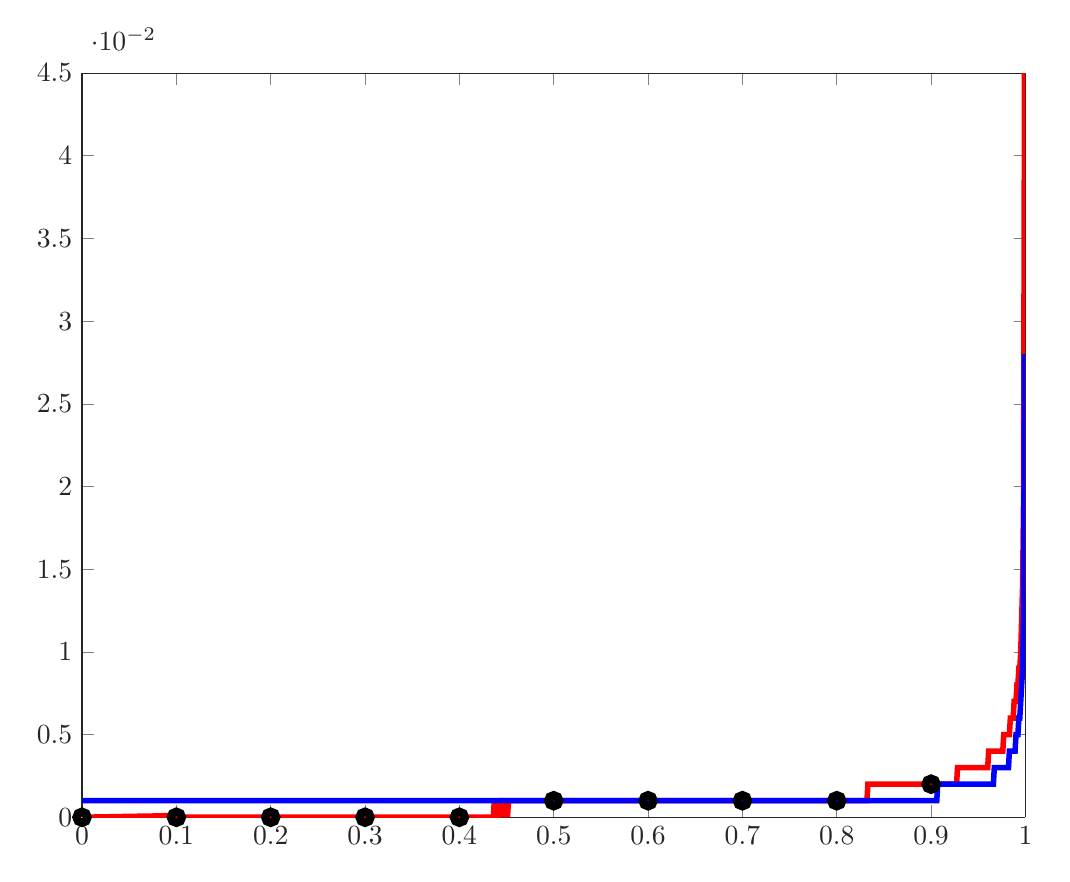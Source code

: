 % This file was created by matlab2tikz v0.4.7 running on MATLAB 8.5.
% Copyright (c) 2008--2014, Nico Schlömer <nico.schloemer@gmail.com>
% All rights reserved.
% Minimal pgfplots version: 1.3
% 
% The latest updates can be retrieved from
%   http://www.mathworks.com/matlabcentral/fileexchange/22022-matlab2tikz
% where you can also make suggestions and rate matlab2tikz.
% 
\begin{tikzpicture}

\begin{axis}[%
width=4.717in,
height=3.721in,
unbounded coords=jump,
scale only axis,
separate axis lines,
every outer x axis line/.append style={white!15!black},
every x tick label/.append style={font=\color{white!15!black}},
xmin=0,
xmax=1,
every outer y axis line/.append style={white!15!black},
every y tick label/.append style={font=\color{white!15!black}},
ymin=0,
ymax=0.045,
legend style={draw=white!15!black,fill=white,legend cell align=left}
]
\addplot [color=red,solid,line width=2.0pt,forget plot]
  table[row sep=crcr]{%
0	1.2e-06\\
0.001	2.5e-06\\
0.002	4.3e-06\\
0.003	4.4e-06\\
0.004	5.4e-06\\
0.005	8e-06\\
0.006	9e-06\\
0.007	9.3e-06\\
0.008	9.7e-06\\
0.009	1.09e-05\\
0.01	1.22e-05\\
0.011	1.24e-05\\
0.012	1.31e-05\\
0.013	1.5e-05\\
0.014	1.61e-05\\
0.015	1.61e-05\\
0.016	1.5e-05\\
0.017	2.16e-05\\
0.018	1.66e-05\\
0.019	2.03e-05\\
0.02	2.08e-05\\
0.021	2.42e-05\\
0.022	2.46e-05\\
0.023	2.74e-05\\
0.024	2.45e-05\\
0.025	2.49e-05\\
0.026	2.83e-05\\
0.027	2.57e-05\\
0.028	2.91e-05\\
0.029	3e-05\\
0.03	3.09e-05\\
0.031	3.26e-05\\
0.032	3.48e-05\\
0.033	3.75e-05\\
0.034	3.41e-05\\
0.035	3.71e-05\\
0.036	3.59e-05\\
0.037	3.67e-05\\
0.038	4.17e-05\\
0.039	3.99e-05\\
0.04	4.37e-05\\
0.041	4.3e-05\\
0.042	4.53e-05\\
0.043	4.49e-05\\
0.044	4.57e-05\\
0.045	4.9e-05\\
0.046	4.51e-05\\
0.047	4.85e-05\\
0.048	4.95e-05\\
0.049	5.27e-05\\
0.05	5.61e-05\\
0.051	4.94e-05\\
0.052	5.68e-05\\
0.053	5.51e-05\\
0.054	5.65e-05\\
0.055	5.74e-05\\
0.056	5.86e-05\\
0.057	5.98e-05\\
0.058	5.78e-05\\
0.059	6.26e-05\\
0.06	6.23e-05\\
0.061	6.51e-05\\
0.062	6.54e-05\\
0.063	6.5e-05\\
0.064	6.35e-05\\
0.065	6.47e-05\\
0.066	7.17e-05\\
0.067	7.34e-05\\
0.068	6.9e-05\\
0.069	6.82e-05\\
0.07	7.02e-05\\
0.071	7.01e-05\\
0.072	7.22e-05\\
0.073	7.28e-05\\
0.074	7.06e-05\\
0.075	7.48e-05\\
0.076	8.19e-05\\
0.077	7.97e-05\\
0.078	8.21e-05\\
0.079	8.13e-05\\
0.08	8.42e-05\\
0.081	8.39e-05\\
0.082	8.13e-05\\
0.083	8.3e-05\\
0.084	8.54e-05\\
0.085	8.67e-05\\
0.086	8.88e-05\\
0.087	9.09e-05\\
0.088	9.07e-05\\
0.089	9.64e-05\\
0.09	9.06e-05\\
0.091	9.57e-05\\
0.092	9.25e-05\\
0.093	9.38e-05\\
0.094	9.69e-05\\
0.095	9.85e-05\\
0.096	9.72e-05\\
0.097	0.0\\
0.098	9.67e-05\\
0.099	0.0\\
0.1	0.0\\
0.101	0.0\\
0.102	0.0\\
0.103	0.0\\
0.104	0.0\\
0.105	0.0\\
0.106	0.0\\
0.107	0.0\\
0.108	0.0\\
0.109	0.0\\
0.11	0.0\\
0.111	0.0\\
0.112	0.0\\
0.113	0.0\\
0.114	0.0\\
0.115	0.0\\
0.116	0.0\\
0.117	0.0\\
0.118	0.0\\
0.119	0.0\\
0.12	0.0\\
0.121	0.0\\
0.122	0.0\\
0.123	0.0\\
0.124	0.0\\
0.125	0.0\\
0.126	0.0\\
0.127	0.0\\
0.128	0.0\\
0.129	0.0\\
0.13	0.0\\
0.131	0.0\\
0.132	0.0\\
0.133	0.0\\
0.134	0.0\\
0.135	0.0\\
0.136	0.0\\
0.137	0.0\\
0.138	0.0\\
0.139	0.0\\
0.14	0.0\\
0.141	0.0\\
0.142	0.0\\
0.143	0.0\\
0.144	0.0\\
0.145	0.0\\
0.146	0.0\\
0.147	0.0\\
0.148	0.0\\
0.149	0.0\\
0.15	0.0\\
0.151	0.0\\
0.152	0.0\\
0.153	0.0\\
0.154	0.0\\
0.155	0.0\\
0.156	0.0\\
0.157	0.0\\
0.158	0.0\\
0.159	0.0\\
0.16	0.0\\
0.161	0.0\\
0.162	0.0\\
0.163	0.0\\
0.164	0.0\\
0.165	0.0\\
0.166	0.0\\
0.167	0.0\\
0.168	0.0\\
0.169	0.0\\
0.17	0.0\\
0.171	0.0\\
0.172	0.0\\
0.173	0.0\\
0.174	0.0\\
0.175	0.0\\
0.176	0.0\\
0.177	0.0\\
0.178	0.0\\
0.179	0.0\\
0.18	0.0\\
0.181	0.0\\
0.182	0.0\\
0.183	0.0\\
0.184	0.0\\
0.185	0.0\\
0.186	0.0\\
0.187	0.0\\
0.188	0.0\\
0.189	0.0\\
0.19	0.0\\
0.191	0.0\\
0.192	0.0\\
0.193	0.0\\
0.194	0.0\\
0.195	0.0\\
0.196	0.0\\
0.197	0.0\\
0.198	0.0\\
0.199	0.0\\
0.2	0.0\\
0.201	0.0\\
0.202	0.0\\
0.203	0.0\\
0.204	0.0\\
0.205	0.0\\
0.206	0.0\\
0.207	0.0\\
0.208	0.0\\
0.209	0.0\\
0.21	0.0\\
0.211	0.0\\
0.212	0.0\\
0.213	0.0\\
0.214	0.0\\
0.215	0.0\\
0.216	0.0\\
0.217	0.0\\
0.218	0.0\\
0.219	0.0\\
0.22	0.0\\
0.221	0.0\\
0.222	0.0\\
0.223	0.0\\
0.224	0.0\\
0.225	0.0\\
0.226	0.0\\
0.227	0.0\\
0.228	0.0\\
0.229	0.0\\
0.23	0.0\\
0.231	0.0\\
0.232	0.0\\
0.233	0.0\\
0.234	0.0\\
0.235	0.0\\
0.236	0.0\\
0.237	0.0\\
0.238	0.0\\
0.239	0.0\\
0.24	0.0\\
0.241	0.0\\
0.242	0.0\\
0.243	0.0\\
0.244	0.0\\
0.245	0.0\\
0.246	0.0\\
0.247	0.0\\
0.248	0.0\\
0.249	0.0\\
0.25	0.0\\
0.251	0.0\\
0.252	0.0\\
0.253	0.0\\
0.254	0.0\\
0.255	0.0\\
0.256	0.0\\
0.257	0.0\\
0.258	0.0\\
0.259	0.0\\
0.26	0.0\\
0.261	0.0\\
0.262	0.0\\
0.263	0.0\\
0.264	0.0\\
0.265	0.0\\
0.266	0.0\\
0.267	0.0\\
0.268	0.0\\
0.269	0.0\\
0.27	0.0\\
0.271	0.0\\
0.272	0.0\\
0.273	0.0\\
0.274	0.0\\
0.275	0.0\\
0.276	0.0\\
0.277	0.0\\
0.278	0.0\\
0.279	0.0\\
0.28	0.0\\
0.281	0.0\\
0.282	0.0\\
0.283	0.0\\
0.284	0.0\\
0.285	0.0\\
0.286	0.0\\
0.287	0.0\\
0.288	0.0\\
0.289	0.0\\
0.29	0.0\\
0.291	0.0\\
0.292	0.0\\
0.293	0.0\\
0.294	0.0\\
0.295	0.0\\
0.296	0.0\\
0.297	0.0\\
0.298	0.0\\
0.299	0.0\\
0.3	0.0\\
0.301	0.0\\
0.302	0.0\\
0.303	0.0\\
0.304	0.0\\
0.305	0.0\\
0.306	0.0\\
0.307	0.0\\
0.308	0.0\\
0.309	0.0\\
0.31	0.0\\
0.311	0.0\\
0.312	0.0\\
0.313	0.0\\
0.314	0.0\\
0.315	0.0\\
0.316	0.0\\
0.317	0.0\\
0.318	0.0\\
0.319	0.0\\
0.32	0.0\\
0.321	0.0\\
0.322	0.0\\
0.323	0.0\\
0.324	0.0\\
0.325	0.0\\
0.326	0.0\\
0.327	0.0\\
0.328	0.0\\
0.329	0.0\\
0.33	0.0\\
0.331	0.0\\
0.332	0.0\\
0.333	0.0\\
0.334	0.0\\
0.335	0.0\\
0.336	0.0\\
0.337	0.0\\
0.338	0.0\\
0.339	0.0\\
0.34	0.0\\
0.341	0.0\\
0.342	0.0\\
0.343	0.0\\
0.344	0.0\\
0.345	0.0\\
0.346	0.0\\
0.347	0.0\\
0.348	0.0\\
0.349	0.0\\
0.35	0.0\\
0.351	0.0\\
0.352	0.0\\
0.353	0.0\\
0.354	0.0\\
0.355	0.0\\
0.356	0.0\\
0.357	0.0\\
0.358	0.0\\
0.359	0.0\\
0.36	0.0\\
0.361	0.0\\
0.362	0.0\\
0.363	0.0\\
0.364	0.0\\
0.365	0.0\\
0.366	0.0\\
0.367	0.0\\
0.368	0.0\\
0.369	0.0\\
0.37	0.0\\
0.371	0.0\\
0.372	0.0\\
0.373	0.0\\
0.374	0.0\\
0.375	0.0\\
0.376	0.0\\
0.377	0.0\\
0.378	0.0\\
0.379	0.0\\
0.38	0.0\\
0.381	0.0\\
0.382	0.0\\
0.383	0.0\\
0.384	0.0\\
0.385	0.0\\
0.386	0.0\\
0.387	0.0\\
0.388	0.0\\
0.389	0.0\\
0.39	0.0\\
0.391	0.0\\
0.392	0.0\\
0.393	0.0\\
0.394	0.0\\
0.395	0.0\\
0.396	0.0\\
0.397	0.0\\
0.398	0.0\\
0.399	0.0\\
0.4	0.0\\
0.401	0.0\\
0.402	0.0\\
0.403	0.0\\
0.404	0.0\\
0.405	0.0\\
0.406	0.0\\
0.407	0.0\\
0.408	0.0\\
0.409	0.0\\
0.41	0.0\\
0.411	0.0\\
0.412	0.0\\
0.413	0.0\\
0.414	0.0\\
0.415	0.0\\
0.416	0.0\\
0.417	0.0\\
0.418	0.0\\
0.419	0.0\\
0.42	0.0\\
0.421	0.0\\
0.422	0.0\\
0.423	0.0\\
0.424	0.0\\
0.425	0.0\\
0.426	0.0\\
0.427	0.0\\
0.428	0.0\\
0.429	0.0\\
0.43	0.0\\
0.431	0.0\\
0.432	0.0\\
0.433	0.0\\
0.434	0.0\\
0.435	0.0\\
0.436	0.0\\
0.437	0.001\\
0.438	0.0\\
0.439	0.0\\
0.44	0.0\\
0.441	0.001\\
0.442	0.0\\
0.443	0.001\\
0.444	0.001\\
0.445	0.001\\
0.446	0.0\\
0.447	0.001\\
0.448	0.0\\
0.449	0.001\\
0.45	0.001\\
0.451	0.0\\
0.452	0.001\\
0.453	0.001\\
0.454	0.001\\
0.455	0.001\\
0.456	0.001\\
0.457	0.001\\
0.458	0.001\\
0.459	0.001\\
0.46	0.001\\
0.461	0.001\\
0.462	0.001\\
0.463	0.001\\
0.464	0.001\\
0.465	0.001\\
0.466	0.001\\
0.467	0.001\\
0.468	0.001\\
0.469	0.001\\
0.47	0.001\\
0.471	0.001\\
0.472	0.001\\
0.473	0.001\\
0.474	0.001\\
0.475	0.001\\
0.476	0.001\\
0.477	0.001\\
0.478	0.001\\
0.479	0.001\\
0.48	0.001\\
0.481	0.001\\
0.482	0.001\\
0.483	0.001\\
0.484	0.001\\
0.485	0.001\\
0.486	0.001\\
0.487	0.001\\
0.488	0.001\\
0.489	0.001\\
0.49	0.001\\
0.491	0.001\\
0.492	0.001\\
0.493	0.001\\
0.494	0.001\\
0.495	0.001\\
0.496	0.001\\
0.497	0.001\\
0.498	0.001\\
0.499	0.001\\
0.5	0.001\\
0.501	0.001\\
0.502	0.001\\
0.503	0.001\\
0.504	0.001\\
0.505	0.001\\
0.506	0.001\\
0.507	0.001\\
0.508	0.001\\
0.509	0.001\\
0.51	0.001\\
0.511	0.001\\
0.512	0.001\\
0.513	0.001\\
0.514	0.001\\
0.515	0.001\\
0.516	0.001\\
0.517	0.001\\
0.518	0.001\\
0.519	0.001\\
0.52	0.001\\
0.521	0.001\\
0.522	0.001\\
0.523	0.001\\
0.524	0.001\\
0.525	0.001\\
0.526	0.001\\
0.527	0.001\\
0.528	0.001\\
0.529	0.001\\
0.53	0.001\\
0.531	0.001\\
0.532	0.001\\
0.533	0.001\\
0.534	0.001\\
0.535	0.001\\
0.536	0.001\\
0.537	0.001\\
0.538	0.001\\
0.539	0.001\\
0.54	0.001\\
0.541	0.001\\
0.542	0.001\\
0.543	0.001\\
0.544	0.001\\
0.545	0.001\\
0.546	0.001\\
0.547	0.001\\
0.548	0.001\\
0.549	0.001\\
0.55	0.001\\
0.551	0.001\\
0.552	0.001\\
0.553	0.001\\
0.554	0.001\\
0.555	0.001\\
0.556	0.001\\
0.557	0.001\\
0.558	0.001\\
0.559	0.001\\
0.56	0.001\\
0.561	0.001\\
0.562	0.001\\
0.563	0.001\\
0.564	0.001\\
0.565	0.001\\
0.566	0.001\\
0.567	0.001\\
0.568	0.001\\
0.569	0.001\\
0.57	0.001\\
0.571	0.001\\
0.572	0.001\\
0.573	0.001\\
0.574	0.001\\
0.575	0.001\\
0.576	0.001\\
0.577	0.001\\
0.578	0.001\\
0.579	0.001\\
0.58	0.001\\
0.581	0.001\\
0.582	0.001\\
0.583	0.001\\
0.584	0.001\\
0.585	0.001\\
0.586	0.001\\
0.587	0.001\\
0.588	0.001\\
0.589	0.001\\
0.59	0.001\\
0.591	0.001\\
0.592	0.001\\
0.593	0.001\\
0.594	0.001\\
0.595	0.001\\
0.596	0.001\\
0.597	0.001\\
0.598	0.001\\
0.599	0.001\\
0.6	0.001\\
0.601	0.001\\
0.602	0.001\\
0.603	0.001\\
0.604	0.001\\
0.605	0.001\\
0.606	0.001\\
0.607	0.001\\
0.608	0.001\\
0.609	0.001\\
0.61	0.001\\
0.611	0.001\\
0.612	0.001\\
0.613	0.001\\
0.614	0.001\\
0.615	0.001\\
0.616	0.001\\
0.617	0.001\\
0.618	0.001\\
0.619	0.001\\
0.62	0.001\\
0.621	0.001\\
0.622	0.001\\
0.623	0.001\\
0.624	0.001\\
0.625	0.001\\
0.626	0.001\\
0.627	0.001\\
0.628	0.001\\
0.629	0.001\\
0.63	0.001\\
0.631	0.001\\
0.632	0.001\\
0.633	0.001\\
0.634	0.001\\
0.635	0.001\\
0.636	0.001\\
0.637	0.001\\
0.638	0.001\\
0.639	0.001\\
0.64	0.001\\
0.641	0.001\\
0.642	0.001\\
0.643	0.001\\
0.644	0.001\\
0.645	0.001\\
0.646	0.001\\
0.647	0.001\\
0.648	0.001\\
0.649	0.001\\
0.65	0.001\\
0.651	0.001\\
0.652	0.001\\
0.653	0.001\\
0.654	0.001\\
0.655	0.001\\
0.656	0.001\\
0.657	0.001\\
0.658	0.001\\
0.659	0.001\\
0.66	0.001\\
0.661	0.001\\
0.662	0.001\\
0.663	0.001\\
0.664	0.001\\
0.665	0.001\\
0.666	0.001\\
0.667	0.001\\
0.668	0.001\\
0.669	0.001\\
0.67	0.001\\
0.671	0.001\\
0.672	0.001\\
0.673	0.001\\
0.674	0.001\\
0.675	0.001\\
0.676	0.001\\
0.677	0.001\\
0.678	0.001\\
0.679	0.001\\
0.68	0.001\\
0.681	0.001\\
0.682	0.001\\
0.683	0.001\\
0.684	0.001\\
0.685	0.001\\
0.686	0.001\\
0.687	0.001\\
0.688	0.001\\
0.689	0.001\\
0.69	0.001\\
0.691	0.001\\
0.692	0.001\\
0.693	0.001\\
0.694	0.001\\
0.695	0.001\\
0.696	0.001\\
0.697	0.001\\
0.698	0.001\\
0.699	0.001\\
0.7	0.001\\
0.701	0.001\\
0.702	0.001\\
0.703	0.001\\
0.704	0.001\\
0.705	0.001\\
0.706	0.001\\
0.707	0.001\\
0.708	0.001\\
0.709	0.001\\
0.71	0.001\\
0.711	0.001\\
0.712	0.001\\
0.713	0.001\\
0.714	0.001\\
0.715	0.001\\
0.716	0.001\\
0.717	0.001\\
0.718	0.001\\
0.719	0.001\\
0.72	0.001\\
0.721	0.001\\
0.722	0.001\\
0.723	0.001\\
0.724	0.001\\
0.725	0.001\\
0.726	0.001\\
0.727	0.001\\
0.728	0.001\\
0.729	0.001\\
0.73	0.001\\
0.731	0.001\\
0.732	0.001\\
0.733	0.001\\
0.734	0.001\\
0.735	0.001\\
0.736	0.001\\
0.737	0.001\\
0.738	0.001\\
0.739	0.001\\
0.74	0.001\\
0.741	0.001\\
0.742	0.001\\
0.743	0.001\\
0.744	0.001\\
0.745	0.001\\
0.746	0.001\\
0.747	0.001\\
0.748	0.001\\
0.749	0.001\\
0.75	0.001\\
0.751	0.001\\
0.752	0.001\\
0.753	0.001\\
0.754	0.001\\
0.755	0.001\\
0.756	0.001\\
0.757	0.001\\
0.758	0.001\\
0.759	0.001\\
0.76	0.001\\
0.761	0.001\\
0.762	0.001\\
0.763	0.001\\
0.764	0.001\\
0.765	0.001\\
0.766	0.001\\
0.767	0.001\\
0.768	0.001\\
0.769	0.001\\
0.77	0.001\\
0.771	0.001\\
0.772	0.001\\
0.773	0.001\\
0.774	0.001\\
0.775	0.001\\
0.776	0.001\\
0.777	0.001\\
0.778	0.001\\
0.779	0.001\\
0.78	0.001\\
0.781	0.001\\
0.782	0.001\\
0.783	0.001\\
0.784	0.001\\
0.785	0.001\\
0.786	0.001\\
0.787	0.001\\
0.788	0.001\\
0.789	0.001\\
0.79	0.001\\
0.791	0.001\\
0.792	0.001\\
0.793	0.001\\
0.794	0.001\\
0.795	0.001\\
0.796	0.001\\
0.797	0.001\\
0.798	0.001\\
0.799	0.001\\
0.8	0.001\\
0.801	0.001\\
0.802	0.001\\
0.803	0.001\\
0.804	0.001\\
0.805	0.001\\
0.806	0.001\\
0.807	0.001\\
0.808	0.001\\
0.809	0.001\\
0.81	0.001\\
0.811	0.001\\
0.812	0.001\\
0.813	0.001\\
0.814	0.001\\
0.815	0.001\\
0.816	0.001\\
0.817	0.001\\
0.818	0.001\\
0.819	0.001\\
0.82	0.001\\
0.821	0.001\\
0.822	0.001\\
0.823	0.001\\
0.824	0.001\\
0.825	0.001\\
0.826	0.001\\
0.827	0.001\\
0.828	0.001\\
0.829	0.001\\
0.83	0.001\\
0.831	0.001\\
0.832	0.001\\
0.833	0.002\\
0.834	0.002\\
0.835	0.002\\
0.836	0.002\\
0.837	0.002\\
0.838	0.002\\
0.839	0.002\\
0.84	0.002\\
0.841	0.002\\
0.842	0.002\\
0.843	0.002\\
0.844	0.002\\
0.845	0.002\\
0.846	0.002\\
0.847	0.002\\
0.848	0.002\\
0.849	0.002\\
0.85	0.002\\
0.851	0.002\\
0.852	0.002\\
0.853	0.002\\
0.854	0.002\\
0.855	0.002\\
0.856	0.002\\
0.857	0.002\\
0.858	0.002\\
0.859	0.002\\
0.86	0.002\\
0.861	0.002\\
0.862	0.002\\
0.863	0.002\\
0.864	0.002\\
0.865	0.002\\
0.866	0.002\\
0.867	0.002\\
0.868	0.002\\
0.869	0.002\\
0.87	0.002\\
0.871	0.002\\
0.872	0.002\\
0.873	0.002\\
0.874	0.002\\
0.875	0.002\\
0.876	0.002\\
0.877	0.002\\
0.878	0.002\\
0.879	0.002\\
0.88	0.002\\
0.881	0.002\\
0.882	0.002\\
0.883	0.002\\
0.884	0.002\\
0.885	0.002\\
0.886	0.002\\
0.887	0.002\\
0.888	0.002\\
0.889	0.002\\
0.89	0.002\\
0.891	0.002\\
0.892	0.002\\
0.893	0.002\\
0.894	0.002\\
0.895	0.002\\
0.896	0.002\\
0.897	0.002\\
0.898	0.002\\
0.899	0.002\\
0.9	0.002\\
0.901	0.002\\
0.902	0.002\\
0.903	0.002\\
0.904	0.002\\
0.905	0.002\\
0.906	0.002\\
0.907	0.002\\
0.908	0.002\\
0.909	0.002\\
0.91	0.002\\
0.911	0.002\\
0.912	0.002\\
0.913	0.002\\
0.914	0.002\\
0.915	0.002\\
0.916	0.002\\
0.917	0.002\\
0.918	0.002\\
0.919	0.002\\
0.92	0.002\\
0.921	0.002\\
0.922	0.002\\
0.923	0.002\\
0.924	0.002\\
0.925	0.002\\
0.926	0.002\\
0.927	0.002\\
0.928	0.003\\
0.929	0.003\\
0.93	0.003\\
0.931	0.003\\
0.932	0.003\\
0.933	0.003\\
0.934	0.003\\
0.935	0.003\\
0.936	0.003\\
0.937	0.003\\
0.938	0.003\\
0.939	0.003\\
0.94	0.003\\
0.941	0.003\\
0.942	0.003\\
0.943	0.003\\
0.944	0.003\\
0.945	0.003\\
0.946	0.003\\
0.947	0.003\\
0.948	0.003\\
0.949	0.003\\
0.95	0.003\\
0.951	0.003\\
0.952	0.003\\
0.953	0.003\\
0.954	0.003\\
0.955	0.003\\
0.956	0.003\\
0.957	0.003\\
0.958	0.003\\
0.959	0.003\\
0.96	0.003\\
0.961	0.004\\
0.962	0.004\\
0.963	0.004\\
0.964	0.004\\
0.965	0.004\\
0.966	0.004\\
0.967	0.004\\
0.968	0.004\\
0.969	0.004\\
0.97	0.004\\
0.971	0.004\\
0.972	0.004\\
0.973	0.004\\
0.974	0.004\\
0.975	0.004\\
0.976	0.004\\
0.977	0.005\\
0.978	0.005\\
0.979	0.005\\
0.98	0.005\\
0.981	0.005\\
0.982	0.005\\
0.983	0.005\\
0.984	0.006\\
0.985	0.006\\
0.986	0.006\\
0.987	0.006\\
0.988	0.007\\
0.989	0.007\\
0.99	0.007\\
0.991	0.008\\
0.992	0.008\\
0.993	0.009\\
0.994	0.009\\
0.995	0.01\\
0.996	0.012\\
0.997	0.014\\
0.998	0.019\\
0.999	0.045\\
};
\addplot [color=blue,solid,line width=2.0pt,forget plot]
  table[row sep=crcr]{%
0	0.001\\
0.001	0.001\\
0.002	0.001\\
0.003	0.001\\
0.004	0.001\\
0.005	0.001\\
0.006	0.001\\
0.007	0.001\\
0.008	0.001\\
0.009	0.001\\
0.01	0.001\\
0.011	0.001\\
0.012	0.001\\
0.013	0.001\\
0.014	0.001\\
0.015	0.001\\
0.016	0.001\\
0.017	0.001\\
0.018	0.001\\
0.019	0.001\\
0.02	0.001\\
0.021	0.001\\
0.022	0.001\\
0.023	0.001\\
0.024	0.001\\
0.025	0.001\\
0.026	0.001\\
0.027	0.001\\
0.028	0.001\\
0.029	0.001\\
0.03	0.001\\
0.031	0.001\\
0.032	0.001\\
0.033	0.001\\
0.034	0.001\\
0.035	0.001\\
0.036	0.001\\
0.037	0.001\\
0.038	0.001\\
0.039	0.001\\
0.04	0.001\\
0.041	0.001\\
0.042	0.001\\
0.043	0.001\\
0.044	0.001\\
0.045	0.001\\
0.046	0.001\\
0.047	0.001\\
0.048	0.001\\
0.049	0.001\\
0.05	0.001\\
0.051	0.001\\
0.052	0.001\\
0.053	0.001\\
0.054	0.001\\
0.055	0.001\\
0.056	0.001\\
0.057	0.001\\
0.058	0.001\\
0.059	0.001\\
0.06	0.001\\
0.061	0.001\\
0.062	0.001\\
0.063	0.001\\
0.064	0.001\\
0.065	0.001\\
0.066	0.001\\
0.067	0.001\\
0.068	0.001\\
0.069	0.001\\
0.07	0.001\\
0.071	0.001\\
0.072	0.001\\
0.073	0.001\\
0.074	0.001\\
0.075	0.001\\
0.076	0.001\\
0.077	0.001\\
0.078	0.001\\
0.079	0.001\\
0.08	0.001\\
0.081	0.001\\
0.082	0.001\\
0.083	0.001\\
0.084	0.001\\
0.085	0.001\\
0.086	0.001\\
0.087	0.001\\
0.088	0.001\\
0.089	0.001\\
0.09	0.001\\
0.091	0.001\\
0.092	0.001\\
0.093	0.001\\
0.094	0.001\\
0.095	0.001\\
0.096	0.001\\
0.097	0.001\\
0.098	0.001\\
0.099	0.001\\
0.1	0.001\\
0.101	0.001\\
0.102	0.001\\
0.103	0.001\\
0.104	0.001\\
0.105	0.001\\
0.106	0.001\\
0.107	0.001\\
0.108	0.001\\
0.109	0.001\\
0.11	0.001\\
0.111	0.001\\
0.112	0.001\\
0.113	0.001\\
0.114	0.001\\
0.115	0.001\\
0.116	0.001\\
0.117	0.001\\
0.118	0.001\\
0.119	0.001\\
0.12	0.001\\
0.121	0.001\\
0.122	0.001\\
0.123	0.001\\
0.124	0.001\\
0.125	0.001\\
0.126	0.001\\
0.127	0.001\\
0.128	0.001\\
0.129	0.001\\
0.13	0.001\\
0.131	0.001\\
0.132	0.001\\
0.133	0.001\\
0.134	0.001\\
0.135	0.001\\
0.136	0.001\\
0.137	0.001\\
0.138	0.001\\
0.139	0.001\\
0.14	0.001\\
0.141	0.001\\
0.142	0.001\\
0.143	0.001\\
0.144	0.001\\
0.145	0.001\\
0.146	0.001\\
0.147	0.001\\
0.148	0.001\\
0.149	0.001\\
0.15	0.001\\
0.151	0.001\\
0.152	0.001\\
0.153	0.001\\
0.154	0.001\\
0.155	0.001\\
0.156	0.001\\
0.157	0.001\\
0.158	0.001\\
0.159	0.001\\
0.16	0.001\\
0.161	0.001\\
0.162	0.001\\
0.163	0.001\\
0.164	0.001\\
0.165	0.001\\
0.166	0.001\\
0.167	0.001\\
0.168	0.001\\
0.169	0.001\\
0.17	0.001\\
0.171	0.001\\
0.172	0.001\\
0.173	0.001\\
0.174	0.001\\
0.175	0.001\\
0.176	0.001\\
0.177	0.001\\
0.178	0.001\\
0.179	0.001\\
0.18	0.001\\
0.181	0.001\\
0.182	0.001\\
0.183	0.001\\
0.184	0.001\\
0.185	0.001\\
0.186	0.001\\
0.187	0.001\\
0.188	0.001\\
0.189	0.001\\
0.19	0.001\\
0.191	0.001\\
0.192	0.001\\
0.193	0.001\\
0.194	0.001\\
0.195	0.001\\
0.196	0.001\\
0.197	0.001\\
0.198	0.001\\
0.199	0.001\\
0.2	0.001\\
0.201	0.001\\
0.202	0.001\\
0.203	0.001\\
0.204	0.001\\
0.205	0.001\\
0.206	0.001\\
0.207	0.001\\
0.208	0.001\\
0.209	0.001\\
0.21	0.001\\
0.211	0.001\\
0.212	0.001\\
0.213	0.001\\
0.214	0.001\\
0.215	0.001\\
0.216	0.001\\
0.217	0.001\\
0.218	0.001\\
0.219	0.001\\
0.22	0.001\\
0.221	0.001\\
0.222	0.001\\
0.223	0.001\\
0.224	0.001\\
0.225	0.001\\
0.226	0.001\\
0.227	0.001\\
0.228	0.001\\
0.229	0.001\\
0.23	0.001\\
0.231	0.001\\
0.232	0.001\\
0.233	0.001\\
0.234	0.001\\
0.235	0.001\\
0.236	0.001\\
0.237	0.001\\
0.238	0.001\\
0.239	0.001\\
0.24	0.001\\
0.241	0.001\\
0.242	0.001\\
0.243	0.001\\
0.244	0.001\\
0.245	0.001\\
0.246	0.001\\
0.247	0.001\\
0.248	0.001\\
0.249	0.001\\
0.25	0.001\\
0.251	0.001\\
0.252	0.001\\
0.253	0.001\\
0.254	0.001\\
0.255	0.001\\
0.256	0.001\\
0.257	0.001\\
0.258	0.001\\
0.259	0.001\\
0.26	0.001\\
0.261	0.001\\
0.262	0.001\\
0.263	0.001\\
0.264	0.001\\
0.265	0.001\\
0.266	0.001\\
0.267	0.001\\
0.268	0.001\\
0.269	0.001\\
0.27	0.001\\
0.271	0.001\\
0.272	0.001\\
0.273	0.001\\
0.274	0.001\\
0.275	0.001\\
0.276	0.001\\
0.277	0.001\\
0.278	0.001\\
0.279	0.001\\
0.28	0.001\\
0.281	0.001\\
0.282	0.001\\
0.283	0.001\\
0.284	0.001\\
0.285	0.001\\
0.286	0.001\\
0.287	0.001\\
0.288	0.001\\
0.289	0.001\\
0.29	0.001\\
0.291	0.001\\
0.292	0.001\\
0.293	0.001\\
0.294	0.001\\
0.295	0.001\\
0.296	0.001\\
0.297	0.001\\
0.298	0.001\\
0.299	0.001\\
0.3	0.001\\
0.301	0.001\\
0.302	0.001\\
0.303	0.001\\
0.304	0.001\\
0.305	0.001\\
0.306	0.001\\
0.307	0.001\\
0.308	0.001\\
0.309	0.001\\
0.31	0.001\\
0.311	0.001\\
0.312	0.001\\
0.313	0.001\\
0.314	0.001\\
0.315	0.001\\
0.316	0.001\\
0.317	0.001\\
0.318	0.001\\
0.319	0.001\\
0.32	0.001\\
0.321	0.001\\
0.322	0.001\\
0.323	0.001\\
0.324	0.001\\
0.325	0.001\\
0.326	0.001\\
0.327	0.001\\
0.328	0.001\\
0.329	0.001\\
0.33	0.001\\
0.331	0.001\\
0.332	0.001\\
0.333	0.001\\
0.334	0.001\\
0.335	0.001\\
0.336	0.001\\
0.337	0.001\\
0.338	0.001\\
0.339	0.001\\
0.34	0.001\\
0.341	0.001\\
0.342	0.001\\
0.343	0.001\\
0.344	0.001\\
0.345	0.001\\
0.346	0.001\\
0.347	0.001\\
0.348	0.001\\
0.349	0.001\\
0.35	0.001\\
0.351	0.001\\
0.352	0.001\\
0.353	0.001\\
0.354	0.001\\
0.355	0.001\\
0.356	0.001\\
0.357	0.001\\
0.358	0.001\\
0.359	0.001\\
0.36	0.001\\
0.361	0.001\\
0.362	0.001\\
0.363	0.001\\
0.364	0.001\\
0.365	0.001\\
0.366	0.001\\
0.367	0.001\\
0.368	0.001\\
0.369	0.001\\
0.37	0.001\\
0.371	0.001\\
0.372	0.001\\
0.373	0.001\\
0.374	0.001\\
0.375	0.001\\
0.376	0.001\\
0.377	0.001\\
0.378	0.001\\
0.379	0.001\\
0.38	0.001\\
0.381	0.001\\
0.382	0.001\\
0.383	0.001\\
0.384	0.001\\
0.385	0.001\\
0.386	0.001\\
0.387	0.001\\
0.388	0.001\\
0.389	0.001\\
0.39	0.001\\
0.391	0.001\\
0.392	0.001\\
0.393	0.001\\
0.394	0.001\\
0.395	0.001\\
0.396	0.001\\
0.397	0.001\\
0.398	0.001\\
0.399	0.001\\
0.4	0.001\\
0.401	0.001\\
0.402	0.001\\
0.403	0.001\\
0.404	0.001\\
0.405	0.001\\
0.406	0.001\\
0.407	0.001\\
0.408	0.001\\
0.409	0.001\\
0.41	0.001\\
0.411	0.001\\
0.412	0.001\\
0.413	0.001\\
0.414	0.001\\
0.415	0.001\\
0.416	0.001\\
0.417	0.001\\
0.418	0.001\\
0.419	0.001\\
0.42	0.001\\
0.421	0.001\\
0.422	0.001\\
0.423	0.001\\
0.424	0.001\\
0.425	0.001\\
0.426	0.001\\
0.427	0.001\\
0.428	0.001\\
0.429	0.001\\
0.43	0.001\\
0.431	0.001\\
0.432	0.001\\
0.433	0.001\\
0.434	0.001\\
0.435	0.001\\
0.436	0.001\\
0.437	0.001\\
0.438	0.001\\
0.439	0.001\\
0.44	0.001\\
0.441	0.001\\
0.442	0.001\\
0.443	0.001\\
0.444	0.001\\
0.445	0.001\\
0.446	0.001\\
0.447	0.001\\
0.448	0.001\\
0.449	0.001\\
0.45	0.001\\
0.451	0.001\\
0.452	0.001\\
0.453	0.001\\
0.454	0.001\\
0.455	0.001\\
0.456	0.001\\
0.457	0.001\\
0.458	0.001\\
0.459	0.001\\
0.46	0.001\\
0.461	0.001\\
0.462	0.001\\
0.463	0.001\\
0.464	0.001\\
0.465	0.001\\
0.466	0.001\\
0.467	0.001\\
0.468	0.001\\
0.469	0.001\\
0.47	0.001\\
0.471	0.001\\
0.472	0.001\\
0.473	0.001\\
0.474	0.001\\
0.475	0.001\\
0.476	0.001\\
0.477	0.001\\
0.478	0.001\\
0.479	0.001\\
0.48	0.001\\
0.481	0.001\\
0.482	0.001\\
0.483	0.001\\
0.484	0.001\\
0.485	0.001\\
0.486	0.001\\
0.487	0.001\\
0.488	0.001\\
0.489	0.001\\
0.49	0.001\\
0.491	0.001\\
0.492	0.001\\
0.493	0.001\\
0.494	0.001\\
0.495	0.001\\
0.496	0.001\\
0.497	0.001\\
0.498	0.001\\
0.499	0.001\\
0.5	0.001\\
0.501	0.001\\
0.502	0.001\\
0.503	0.001\\
0.504	0.001\\
0.505	0.001\\
0.506	0.001\\
0.507	0.001\\
0.508	0.001\\
0.509	0.001\\
0.51	0.001\\
0.511	0.001\\
0.512	0.001\\
0.513	0.001\\
0.514	0.001\\
0.515	0.001\\
0.516	0.001\\
0.517	0.001\\
0.518	0.001\\
0.519	0.001\\
0.52	0.001\\
0.521	0.001\\
0.522	0.001\\
0.523	0.001\\
0.524	0.001\\
0.525	0.001\\
0.526	0.001\\
0.527	0.001\\
0.528	0.001\\
0.529	0.001\\
0.53	0.001\\
0.531	0.001\\
0.532	0.001\\
0.533	0.001\\
0.534	0.001\\
0.535	0.001\\
0.536	0.001\\
0.537	0.001\\
0.538	0.001\\
0.539	0.001\\
0.54	0.001\\
0.541	0.001\\
0.542	0.001\\
0.543	0.001\\
0.544	0.001\\
0.545	0.001\\
0.546	0.001\\
0.547	0.001\\
0.548	0.001\\
0.549	0.001\\
0.55	0.001\\
0.551	0.001\\
0.552	0.001\\
0.553	0.001\\
0.554	0.001\\
0.555	0.001\\
0.556	0.001\\
0.557	0.001\\
0.558	0.001\\
0.559	0.001\\
0.56	0.001\\
0.561	0.001\\
0.562	0.001\\
0.563	0.001\\
0.564	0.001\\
0.565	0.001\\
0.566	0.001\\
0.567	0.001\\
0.568	0.001\\
0.569	0.001\\
0.57	0.001\\
0.571	0.001\\
0.572	0.001\\
0.573	0.001\\
0.574	0.001\\
0.575	0.001\\
0.576	0.001\\
0.577	0.001\\
0.578	0.001\\
0.579	0.001\\
0.58	0.001\\
0.581	0.001\\
0.582	0.001\\
0.583	0.001\\
0.584	0.001\\
0.585	0.001\\
0.586	0.001\\
0.587	0.001\\
0.588	0.001\\
0.589	0.001\\
0.59	0.001\\
0.591	0.001\\
0.592	0.001\\
0.593	0.001\\
0.594	0.001\\
0.595	0.001\\
0.596	0.001\\
0.597	0.001\\
0.598	0.001\\
0.599	0.001\\
0.6	0.001\\
0.601	0.001\\
0.602	0.001\\
0.603	0.001\\
0.604	0.001\\
0.605	0.001\\
0.606	0.001\\
0.607	0.001\\
0.608	0.001\\
0.609	0.001\\
0.61	0.001\\
0.611	0.001\\
0.612	0.001\\
0.613	0.001\\
0.614	0.001\\
0.615	0.001\\
0.616	0.001\\
0.617	0.001\\
0.618	0.001\\
0.619	0.001\\
0.62	0.001\\
0.621	0.001\\
0.622	0.001\\
0.623	0.001\\
0.624	0.001\\
0.625	0.001\\
0.626	0.001\\
0.627	0.001\\
0.628	0.001\\
0.629	0.001\\
0.63	0.001\\
0.631	0.001\\
0.632	0.001\\
0.633	0.001\\
0.634	0.001\\
0.635	0.001\\
0.636	0.001\\
0.637	0.001\\
0.638	0.001\\
0.639	0.001\\
0.64	0.001\\
0.641	0.001\\
0.642	0.001\\
0.643	0.001\\
0.644	0.001\\
0.645	0.001\\
0.646	0.001\\
0.647	0.001\\
0.648	0.001\\
0.649	0.001\\
0.65	0.001\\
0.651	0.001\\
0.652	0.001\\
0.653	0.001\\
0.654	0.001\\
0.655	0.001\\
0.656	0.001\\
0.657	0.001\\
0.658	0.001\\
0.659	0.001\\
0.66	0.001\\
0.661	0.001\\
0.662	0.001\\
0.663	0.001\\
0.664	0.001\\
0.665	0.001\\
0.666	0.001\\
0.667	0.001\\
0.668	0.001\\
0.669	0.001\\
0.67	0.001\\
0.671	0.001\\
0.672	0.001\\
0.673	0.001\\
0.674	0.001\\
0.675	0.001\\
0.676	0.001\\
0.677	0.001\\
0.678	0.001\\
0.679	0.001\\
0.68	0.001\\
0.681	0.001\\
0.682	0.001\\
0.683	0.001\\
0.684	0.001\\
0.685	0.001\\
0.686	0.001\\
0.687	0.001\\
0.688	0.001\\
0.689	0.001\\
0.69	0.001\\
0.691	0.001\\
0.692	0.001\\
0.693	0.001\\
0.694	0.001\\
0.695	0.001\\
0.696	0.001\\
0.697	0.001\\
0.698	0.001\\
0.699	0.001\\
0.7	0.001\\
0.701	0.001\\
0.702	0.001\\
0.703	0.001\\
0.704	0.001\\
0.705	0.001\\
0.706	0.001\\
0.707	0.001\\
0.708	0.001\\
0.709	0.001\\
0.71	0.001\\
0.711	0.001\\
0.712	0.001\\
0.713	0.001\\
0.714	0.001\\
0.715	0.001\\
0.716	0.001\\
0.717	0.001\\
0.718	0.001\\
0.719	0.001\\
0.72	0.001\\
0.721	0.001\\
0.722	0.001\\
0.723	0.001\\
0.724	0.001\\
0.725	0.001\\
0.726	0.001\\
0.727	0.001\\
0.728	0.001\\
0.729	0.001\\
0.73	0.001\\
0.731	0.001\\
0.732	0.001\\
0.733	0.001\\
0.734	0.001\\
0.735	0.001\\
0.736	0.001\\
0.737	0.001\\
0.738	0.001\\
0.739	0.001\\
0.74	0.001\\
0.741	0.001\\
0.742	0.001\\
0.743	0.001\\
0.744	0.001\\
0.745	0.001\\
0.746	0.001\\
0.747	0.001\\
0.748	0.001\\
0.749	0.001\\
0.75	0.001\\
0.751	0.001\\
0.752	0.001\\
0.753	0.001\\
0.754	0.001\\
0.755	0.001\\
0.756	0.001\\
0.757	0.001\\
0.758	0.001\\
0.759	0.001\\
0.76	0.001\\
0.761	0.001\\
0.762	0.001\\
0.763	0.001\\
0.764	0.001\\
0.765	0.001\\
0.766	0.001\\
0.767	0.001\\
0.768	0.001\\
0.769	0.001\\
0.77	0.001\\
0.771	0.001\\
0.772	0.001\\
0.773	0.001\\
0.774	0.001\\
0.775	0.001\\
0.776	0.001\\
0.777	0.001\\
0.778	0.001\\
0.779	0.001\\
0.78	0.001\\
0.781	0.001\\
0.782	0.001\\
0.783	0.001\\
0.784	0.001\\
0.785	0.001\\
0.786	0.001\\
0.787	0.001\\
0.788	0.001\\
0.789	0.001\\
0.79	0.001\\
0.791	0.001\\
0.792	0.001\\
0.793	0.001\\
0.794	0.001\\
0.795	0.001\\
0.796	0.001\\
0.797	0.001\\
0.798	0.001\\
0.799	0.001\\
0.8	0.001\\
0.801	0.001\\
0.802	0.001\\
0.803	0.001\\
0.804	0.001\\
0.805	0.001\\
0.806	0.001\\
0.807	0.001\\
0.808	0.001\\
0.809	0.001\\
0.81	0.001\\
0.811	0.001\\
0.812	0.001\\
0.813	0.001\\
0.814	0.001\\
0.815	0.001\\
0.816	0.001\\
0.817	0.001\\
0.818	0.001\\
0.819	0.001\\
0.82	0.001\\
0.821	0.001\\
0.822	0.001\\
0.823	0.001\\
0.824	0.001\\
0.825	0.001\\
0.826	0.001\\
0.827	0.001\\
0.828	0.001\\
0.829	0.001\\
0.83	0.001\\
0.831	0.001\\
0.832	0.001\\
0.833	0.001\\
0.834	0.001\\
0.835	0.001\\
0.836	0.001\\
0.837	0.001\\
0.838	0.001\\
0.839	0.001\\
0.84	0.001\\
0.841	0.001\\
0.842	0.001\\
0.843	0.001\\
0.844	0.001\\
0.845	0.001\\
0.846	0.001\\
0.847	0.001\\
0.848	0.001\\
0.849	0.001\\
0.85	0.001\\
0.851	0.001\\
0.852	0.001\\
0.853	0.001\\
0.854	0.001\\
0.855	0.001\\
0.856	0.001\\
0.857	0.001\\
0.858	0.001\\
0.859	0.001\\
0.86	0.001\\
0.861	0.001\\
0.862	0.001\\
0.863	0.001\\
0.864	0.001\\
0.865	0.001\\
0.866	0.001\\
0.867	0.001\\
0.868	0.001\\
0.869	0.001\\
0.87	0.001\\
0.871	0.001\\
0.872	0.001\\
0.873	0.001\\
0.874	0.001\\
0.875	0.001\\
0.876	0.001\\
0.877	0.001\\
0.878	0.001\\
0.879	0.001\\
0.88	0.001\\
0.881	0.001\\
0.882	0.001\\
0.883	0.001\\
0.884	0.001\\
0.885	0.001\\
0.886	0.001\\
0.887	0.001\\
0.888	0.001\\
0.889	0.001\\
0.89	0.001\\
0.891	0.001\\
0.892	0.001\\
0.893	0.001\\
0.894	0.001\\
0.895	0.001\\
0.896	0.001\\
0.897	0.001\\
0.898	0.001\\
0.899	0.001\\
0.9	0.001\\
0.901	0.001\\
0.902	0.001\\
0.903	0.001\\
0.904	0.001\\
0.905	0.001\\
0.906	0.001\\
0.907	0.002\\
0.908	0.002\\
0.909	0.002\\
0.91	0.002\\
0.911	0.002\\
0.912	0.002\\
0.913	0.002\\
0.914	0.002\\
0.915	0.002\\
0.916	0.002\\
0.917	0.002\\
0.918	0.002\\
0.919	0.002\\
0.92	0.002\\
0.921	0.002\\
0.922	0.002\\
0.923	0.002\\
0.924	0.002\\
0.925	0.002\\
0.926	0.002\\
0.927	0.002\\
0.928	0.002\\
0.929	0.002\\
0.93	0.002\\
0.931	0.002\\
0.932	0.002\\
0.933	0.002\\
0.934	0.002\\
0.935	0.002\\
0.936	0.002\\
0.937	0.002\\
0.938	0.002\\
0.939	0.002\\
0.94	0.002\\
0.941	0.002\\
0.942	0.002\\
0.943	0.002\\
0.944	0.002\\
0.945	0.002\\
0.946	0.002\\
0.947	0.002\\
0.948	0.002\\
0.949	0.002\\
0.95	0.002\\
0.951	0.002\\
0.952	0.002\\
0.953	0.002\\
0.954	0.002\\
0.955	0.002\\
0.956	0.002\\
0.957	0.002\\
0.958	0.002\\
0.959	0.002\\
0.96	0.002\\
0.961	0.002\\
0.962	0.002\\
0.963	0.002\\
0.964	0.002\\
0.965	0.002\\
0.966	0.002\\
0.967	0.003\\
0.968	0.003\\
0.969	0.003\\
0.97	0.003\\
0.971	0.003\\
0.972	0.003\\
0.973	0.003\\
0.974	0.003\\
0.975	0.003\\
0.976	0.003\\
0.977	0.003\\
0.978	0.003\\
0.979	0.003\\
0.98	0.003\\
0.981	0.003\\
0.982	0.003\\
0.983	0.004\\
0.984	0.004\\
0.985	0.004\\
0.986	0.004\\
0.987	0.004\\
0.988	0.004\\
0.989	0.004\\
0.99	0.005\\
0.991	0.005\\
0.992	0.005\\
0.993	0.006\\
0.994	0.006\\
0.995	0.007\\
0.996	0.008\\
0.997	0.009\\
0.998	0.012\\
0.999	0.028\\
};
\addplot [color=black,line width=3.0pt,only marks,mark=o,mark options={solid},forget plot]
  table[row sep=crcr]{%
0	0\\
0.1	0.0\\
0.2	0.0\\
0.3	0.0\\
0.4	0.0\\
0.5	0.001\\
0.6	0.001\\
0.7	0.001\\
0.8	0.001\\
0.9	0.002\\
1	inf\\
};
\end{axis}
\end{tikzpicture}%